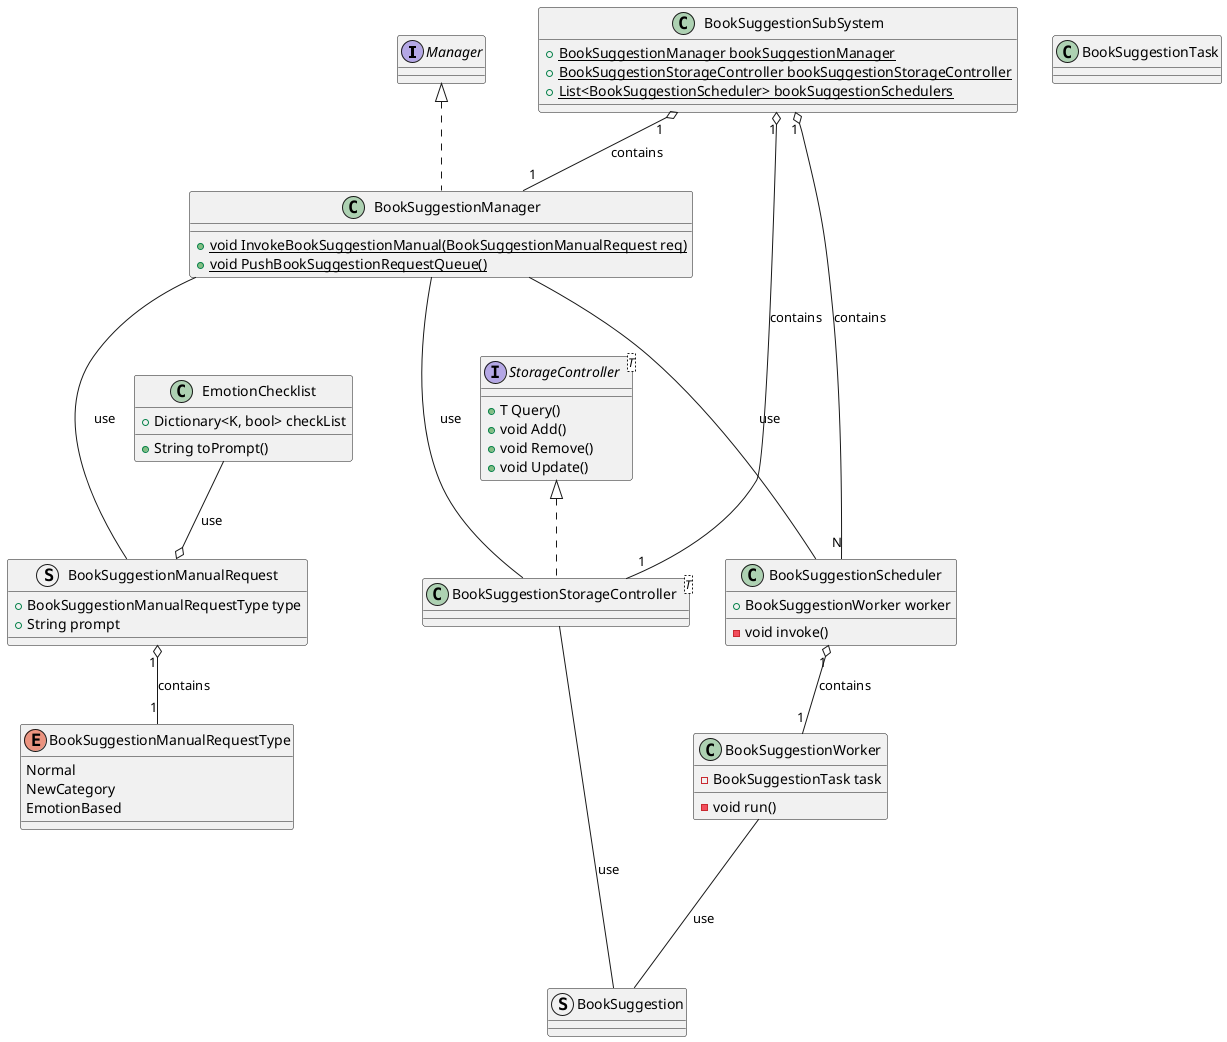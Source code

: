 @startuml
Interface Manager
Interface StorageController<T> {
    + T Query()
    + void Add()
    + void Remove()
    + void Update()
}

class EmotionChecklist {
    + Dictionary<K, bool> checkList
    + String toPrompt()
}

enum BookSuggestionManualRequestType {
    Normal
    NewCategory
    EmotionBased
}
struct BookSuggestionManualRequest {
    + BookSuggestionManualRequestType type
    + String prompt
}
BookSuggestionManualRequest "1" o-- "1" BookSuggestionManualRequestType : contains
EmotionChecklist --o BookSuggestionManualRequest : use

struct BookSuggestion {}
class BookSuggestionTask {}

class BookSuggestionWorker {
    - BookSuggestionTask task
    - void run()
}
BookSuggestionWorker --- BookSuggestion : use

class BookSuggestionScheduler {
    + BookSuggestionWorker worker
    - void invoke()
}

BookSuggestionScheduler "1" o-- "1" BookSuggestionWorker : contains

class BookSuggestionManager implements Manager {
    + {static} void InvokeBookSuggestionManual(BookSuggestionManualRequest req)
    + {static} void PushBookSuggestionRequestQueue()
}
BookSuggestionManager --- BookSuggestionManualRequest : use
BookSuggestionManager --- BookSuggestionScheduler : use
BookSuggestionManager --- BookSuggestionStorageController : use

class BookSuggestionStorageController<T> implements StorageController {}
BookSuggestionStorageController --- BookSuggestion : use

class BookSuggestionSubSystem {
    + {static} BookSuggestionManager bookSuggestionManager
    + {static} BookSuggestionStorageController bookSuggestionStorageController
    + {static} List<BookSuggestionScheduler> bookSuggestionSchedulers
}

BookSuggestionSubSystem "1" o-- "1" BookSuggestionManager : contains
BookSuggestionSubSystem "1" o-- "1" BookSuggestionStorageController : contains
BookSuggestionSubSystem "1" o-- "N" BookSuggestionScheduler : contains

@enduml
